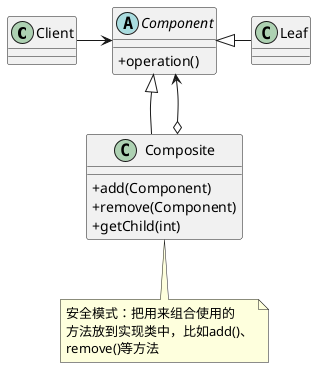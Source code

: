 @startuml
skinparam classAttributeIconSize 0

class Client
abstract class Component {
    +operation()
}
class Composite {
    +add(Component)
    +remove(Component)
    +getChild(int)
}
class Leaf

Client -right-> Component

Leaf -left-|> Component
Composite -up-|> Component
Composite o-up-> Component

note bottom of Composite
安全模式：把用来组合使用的
方法放到实现类中，比如add()、
remove()等方法
end note

@enduml